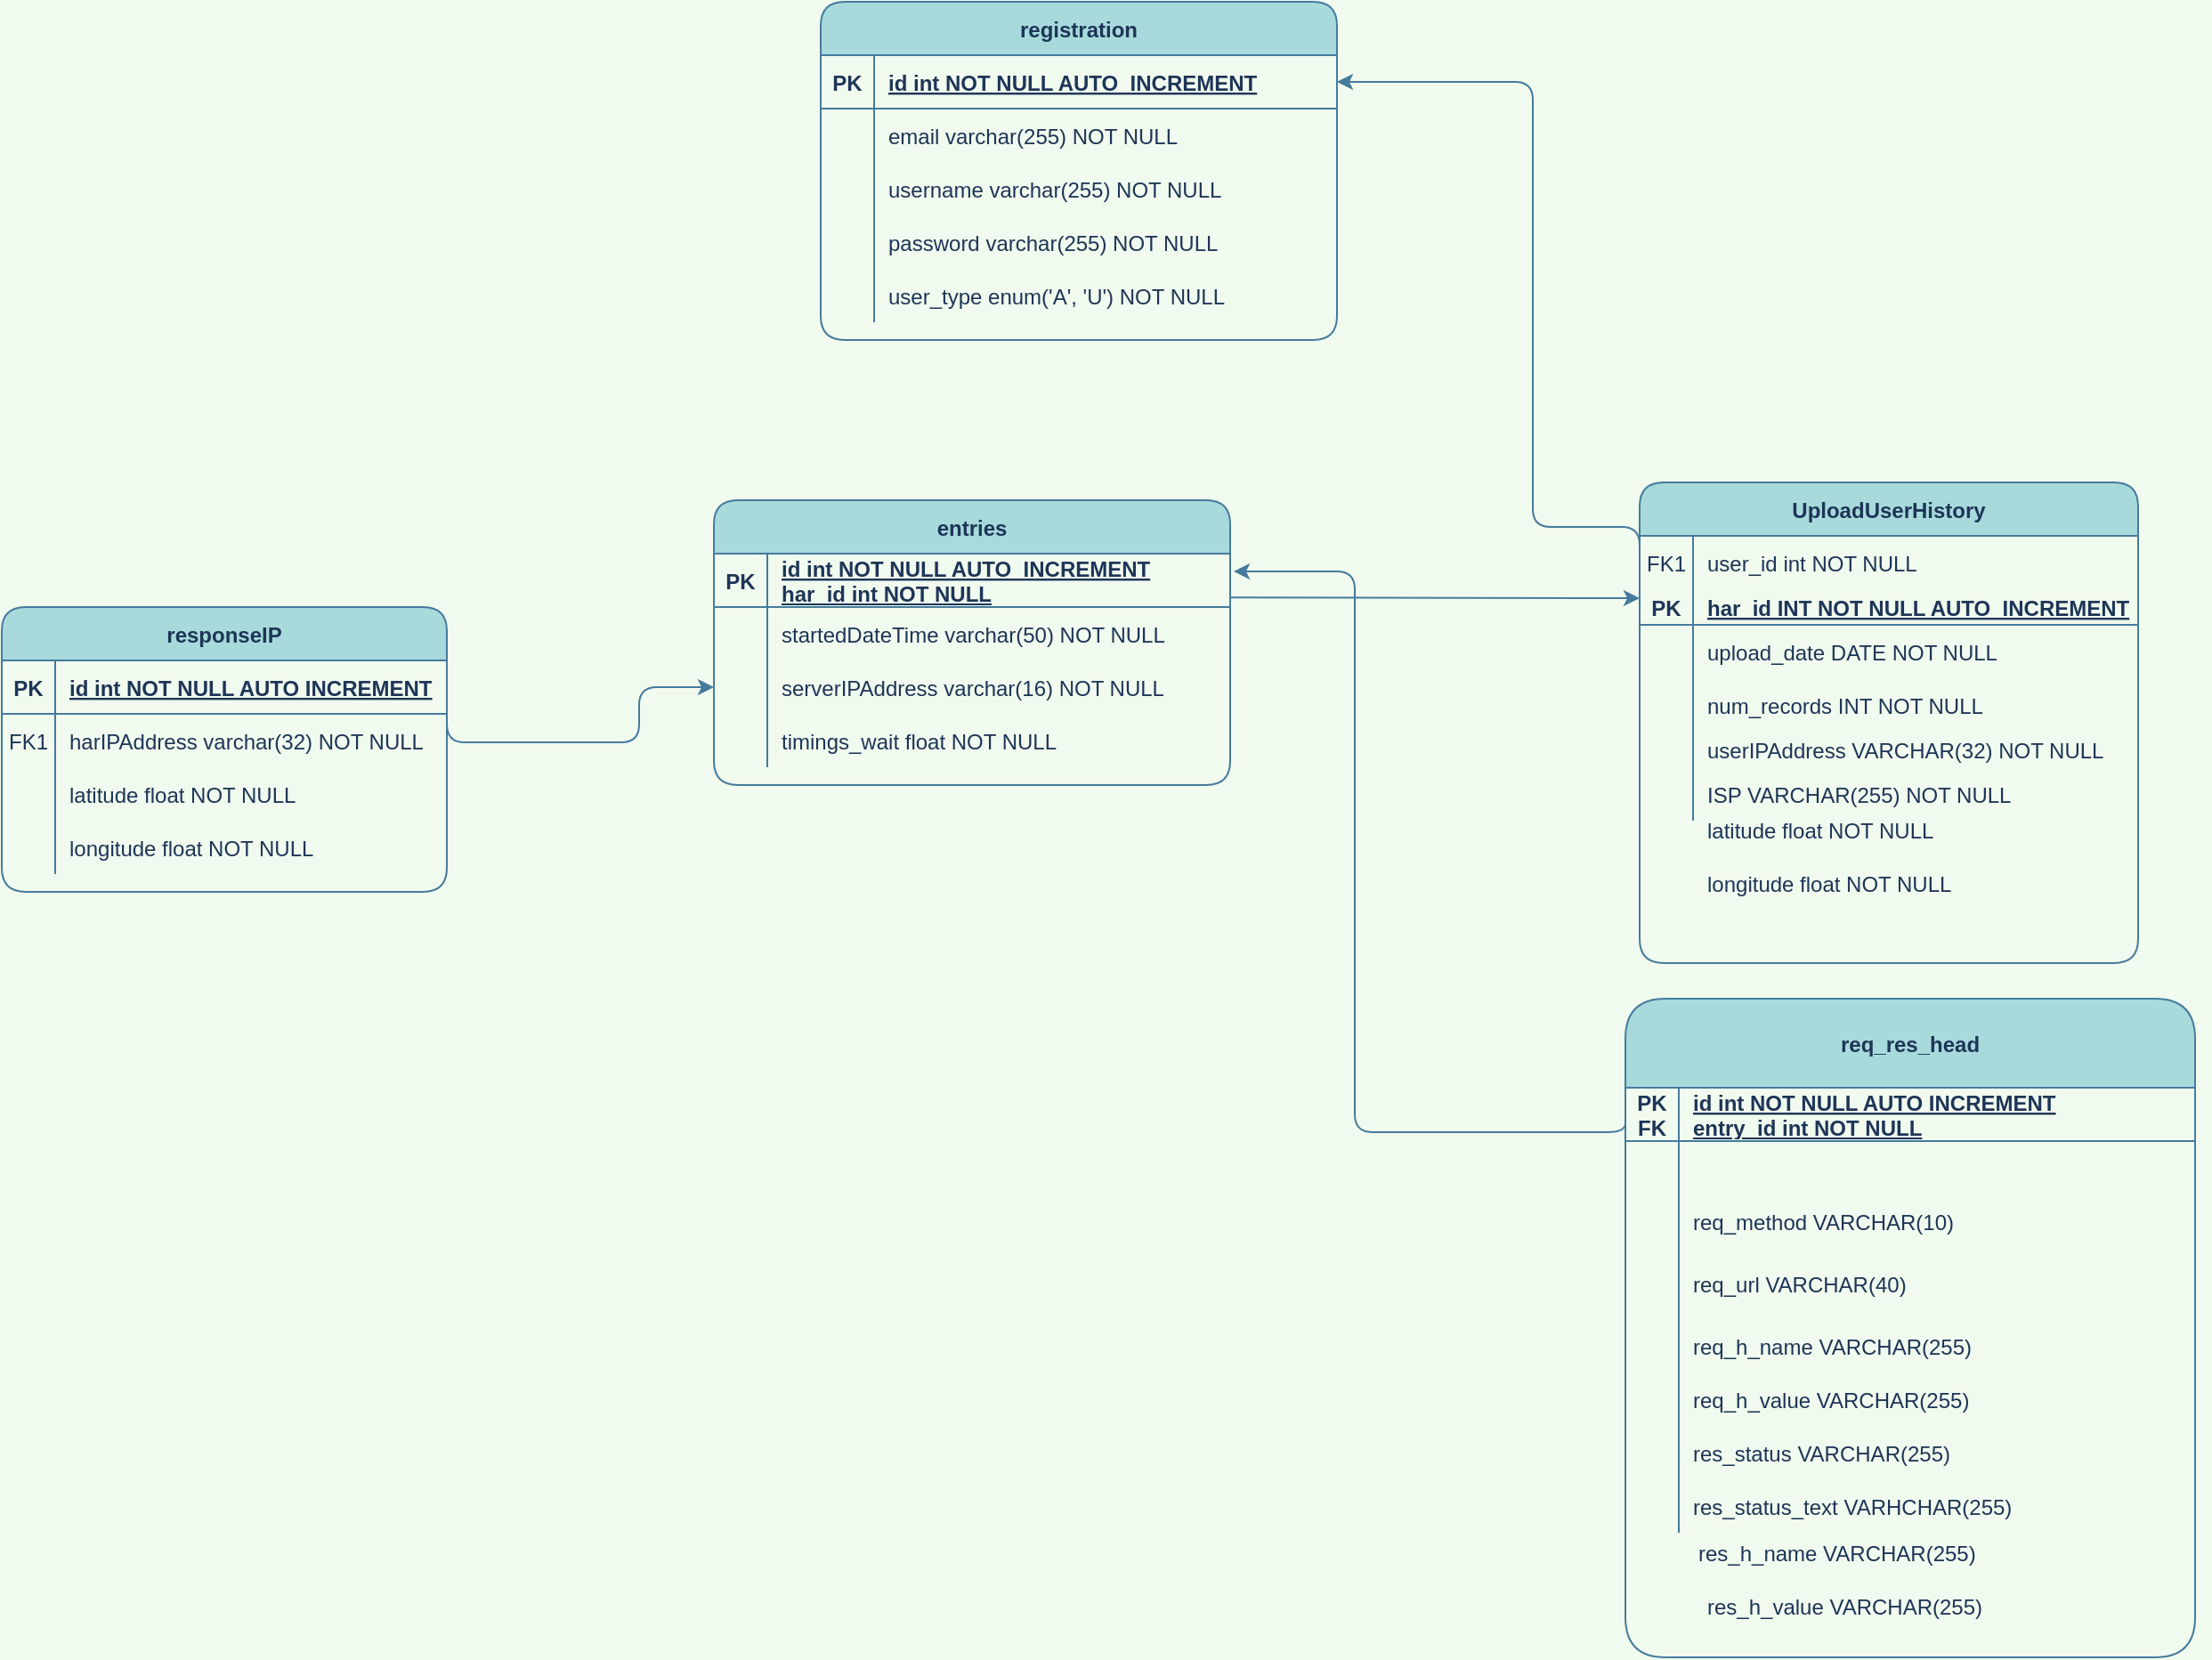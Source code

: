 <mxfile version="13.11.0" type="device"><diagram id="R2lEEEUBdFMjLlhIrx00" name="Page-1"><mxGraphModel dx="2261" dy="1660" grid="1" gridSize="6" guides="1" tooltips="1" connect="1" arrows="1" fold="1" page="0" pageScale="1" pageWidth="850" pageHeight="1100" background="#F1FAEE" math="0" shadow="0" extFonts="Permanent Marker^https://fonts.googleapis.com/css?family=Permanent+Marker"><root><mxCell id="0"/><mxCell id="1" parent="0"/><mxCell id="C-vyLk0tnHw3VtMMgP7b-23" value="entries" style="shape=table;startSize=30;container=1;collapsible=1;childLayout=tableLayout;fixedRows=1;rowLines=0;fontStyle=1;align=center;resizeLast=1;rounded=1;fillColor=#A8DADC;strokeColor=#457B9D;fontColor=#1D3557;" parent="1" vertex="1"><mxGeometry x="-90" y="-250" width="290" height="160" as="geometry"/></mxCell><mxCell id="C-vyLk0tnHw3VtMMgP7b-24" value="" style="shape=partialRectangle;collapsible=0;dropTarget=0;pointerEvents=0;fillColor=none;points=[[0,0.5],[1,0.5]];portConstraint=eastwest;top=0;left=0;right=0;bottom=1;rounded=1;strokeColor=#457B9D;fontColor=#1D3557;" parent="C-vyLk0tnHw3VtMMgP7b-23" vertex="1"><mxGeometry y="30" width="290" height="30" as="geometry"/></mxCell><mxCell id="C-vyLk0tnHw3VtMMgP7b-25" value="PK" style="shape=partialRectangle;overflow=hidden;connectable=0;fillColor=none;top=0;left=0;bottom=0;right=0;fontStyle=1;rounded=1;strokeColor=#457B9D;fontColor=#1D3557;" parent="C-vyLk0tnHw3VtMMgP7b-24" vertex="1"><mxGeometry width="30" height="30" as="geometry"/></mxCell><mxCell id="C-vyLk0tnHw3VtMMgP7b-26" value="id int NOT NULL AUTO_INCREMENT&#10;har_id int NOT NULL" style="shape=partialRectangle;overflow=hidden;connectable=0;fillColor=none;top=0;left=0;bottom=0;right=0;align=left;spacingLeft=6;fontStyle=5;rounded=1;strokeColor=#457B9D;fontColor=#1D3557;" parent="C-vyLk0tnHw3VtMMgP7b-24" vertex="1"><mxGeometry x="30" width="260" height="30" as="geometry"/></mxCell><mxCell id="C-vyLk0tnHw3VtMMgP7b-27" value="" style="shape=partialRectangle;collapsible=0;dropTarget=0;pointerEvents=0;fillColor=none;points=[[0,0.5],[1,0.5]];portConstraint=eastwest;top=0;left=0;right=0;bottom=0;rounded=1;strokeColor=#457B9D;fontColor=#1D3557;" parent="C-vyLk0tnHw3VtMMgP7b-23" vertex="1"><mxGeometry y="60" width="290" height="30" as="geometry"/></mxCell><mxCell id="C-vyLk0tnHw3VtMMgP7b-28" value="" style="shape=partialRectangle;overflow=hidden;connectable=0;fillColor=none;top=0;left=0;bottom=0;right=0;rounded=1;strokeColor=#457B9D;fontColor=#1D3557;" parent="C-vyLk0tnHw3VtMMgP7b-27" vertex="1"><mxGeometry width="30" height="30" as="geometry"/></mxCell><mxCell id="C-vyLk0tnHw3VtMMgP7b-29" value="startedDateTime varchar(50) NOT NULL" style="shape=partialRectangle;overflow=hidden;connectable=0;fillColor=none;top=0;left=0;bottom=0;right=0;align=left;spacingLeft=6;rounded=1;strokeColor=#457B9D;fontColor=#1D3557;" parent="C-vyLk0tnHw3VtMMgP7b-27" vertex="1"><mxGeometry x="30" width="260" height="30" as="geometry"/></mxCell><mxCell id="kjD8MamYDTeLuvU6O8Ev-8" value="" style="shape=partialRectangle;collapsible=0;dropTarget=0;pointerEvents=0;fillColor=none;points=[[0,0.5],[1,0.5]];portConstraint=eastwest;top=0;left=0;right=0;bottom=0;rounded=1;strokeColor=#457B9D;fontColor=#1D3557;" parent="C-vyLk0tnHw3VtMMgP7b-23" vertex="1"><mxGeometry y="90" width="290" height="30" as="geometry"/></mxCell><mxCell id="kjD8MamYDTeLuvU6O8Ev-9" value="" style="shape=partialRectangle;overflow=hidden;connectable=0;fillColor=none;top=0;left=0;bottom=0;right=0;rounded=1;strokeColor=#457B9D;fontColor=#1D3557;" parent="kjD8MamYDTeLuvU6O8Ev-8" vertex="1"><mxGeometry width="30" height="30" as="geometry"/></mxCell><mxCell id="kjD8MamYDTeLuvU6O8Ev-10" value="serverIPAddress varchar(16) NOT NULL" style="shape=partialRectangle;overflow=hidden;connectable=0;fillColor=none;top=0;left=0;bottom=0;right=0;align=left;spacingLeft=6;rounded=1;strokeColor=#457B9D;fontColor=#1D3557;" parent="kjD8MamYDTeLuvU6O8Ev-8" vertex="1"><mxGeometry x="30" width="260" height="30" as="geometry"/></mxCell><mxCell id="kjD8MamYDTeLuvU6O8Ev-11" value="" style="shape=partialRectangle;collapsible=0;dropTarget=0;pointerEvents=0;fillColor=none;points=[[0,0.5],[1,0.5]];portConstraint=eastwest;top=0;left=0;right=0;bottom=0;rounded=1;strokeColor=#457B9D;fontColor=#1D3557;" parent="C-vyLk0tnHw3VtMMgP7b-23" vertex="1"><mxGeometry y="120" width="290" height="30" as="geometry"/></mxCell><mxCell id="kjD8MamYDTeLuvU6O8Ev-12" value="" style="shape=partialRectangle;overflow=hidden;connectable=0;fillColor=none;top=0;left=0;bottom=0;right=0;rounded=1;strokeColor=#457B9D;fontColor=#1D3557;" parent="kjD8MamYDTeLuvU6O8Ev-11" vertex="1"><mxGeometry width="30" height="30" as="geometry"/></mxCell><mxCell id="kjD8MamYDTeLuvU6O8Ev-13" value="timings_wait float NOT NULL" style="shape=partialRectangle;overflow=hidden;connectable=0;fillColor=none;top=0;left=0;bottom=0;right=0;align=left;spacingLeft=6;rounded=1;strokeColor=#457B9D;fontColor=#1D3557;" parent="kjD8MamYDTeLuvU6O8Ev-11" vertex="1"><mxGeometry x="30" width="260" height="30" as="geometry"/></mxCell><mxCell id="kjD8MamYDTeLuvU6O8Ev-1" value="req_res_head" style="shape=table;startSize=50;container=1;collapsible=1;childLayout=tableLayout;fixedRows=1;rowLines=0;fontStyle=1;align=center;resizeLast=1;rounded=1;fillColor=#A8DADC;strokeColor=#457B9D;fontColor=#1D3557;" parent="1" vertex="1"><mxGeometry x="422" y="30" width="320" height="370" as="geometry"/></mxCell><mxCell id="kjD8MamYDTeLuvU6O8Ev-2" value="" style="shape=partialRectangle;collapsible=0;dropTarget=0;pointerEvents=0;fillColor=none;points=[[0,0.5],[1,0.5]];portConstraint=eastwest;top=0;left=0;right=0;bottom=1;rounded=1;strokeColor=#457B9D;fontColor=#1D3557;" parent="kjD8MamYDTeLuvU6O8Ev-1" vertex="1"><mxGeometry y="50" width="320" height="30" as="geometry"/></mxCell><mxCell id="kjD8MamYDTeLuvU6O8Ev-3" value="PK&#10;FK" style="shape=partialRectangle;overflow=hidden;connectable=0;fillColor=none;top=0;left=0;bottom=0;right=0;fontStyle=1;rounded=1;strokeColor=#457B9D;fontColor=#1D3557;" parent="kjD8MamYDTeLuvU6O8Ev-2" vertex="1"><mxGeometry width="30" height="30" as="geometry"/></mxCell><mxCell id="kjD8MamYDTeLuvU6O8Ev-4" value="id int NOT NULL AUTO INCREMENT&#10;entry_id int NOT NULL" style="shape=partialRectangle;overflow=hidden;connectable=0;fillColor=none;top=0;left=0;bottom=0;right=0;align=left;spacingLeft=6;fontStyle=5;rounded=1;strokeColor=#457B9D;fontColor=#1D3557;" parent="kjD8MamYDTeLuvU6O8Ev-2" vertex="1"><mxGeometry x="30" width="290" height="30" as="geometry"/></mxCell><mxCell id="kjD8MamYDTeLuvU6O8Ev-5" value="" style="shape=partialRectangle;collapsible=0;dropTarget=0;pointerEvents=0;fillColor=none;points=[[0,0.5],[1,0.5]];portConstraint=eastwest;top=0;left=0;right=0;bottom=0;rounded=1;strokeColor=#457B9D;fontColor=#1D3557;" parent="kjD8MamYDTeLuvU6O8Ev-1" vertex="1"><mxGeometry y="80" width="320" height="30" as="geometry"/></mxCell><mxCell id="kjD8MamYDTeLuvU6O8Ev-6" value="" style="shape=partialRectangle;overflow=hidden;connectable=0;fillColor=none;top=0;left=0;bottom=0;right=0;rounded=1;strokeColor=#457B9D;fontColor=#1D3557;" parent="kjD8MamYDTeLuvU6O8Ev-5" vertex="1"><mxGeometry width="30" height="30" as="geometry"/></mxCell><mxCell id="kjD8MamYDTeLuvU6O8Ev-7" value="" style="shape=partialRectangle;overflow=hidden;connectable=0;fillColor=none;top=0;left=0;bottom=0;right=0;align=left;spacingLeft=6;rounded=1;strokeColor=#457B9D;fontColor=#1D3557;" parent="kjD8MamYDTeLuvU6O8Ev-5" vertex="1"><mxGeometry x="30" width="290" height="30" as="geometry"/></mxCell><mxCell id="kjD8MamYDTeLuvU6O8Ev-31" value="" style="shape=partialRectangle;collapsible=0;dropTarget=0;pointerEvents=0;fillColor=none;points=[[0,0.5],[1,0.5]];portConstraint=eastwest;top=0;left=0;right=0;bottom=0;rounded=1;strokeColor=#457B9D;fontColor=#1D3557;" parent="kjD8MamYDTeLuvU6O8Ev-1" vertex="1"><mxGeometry y="110" width="320" height="30" as="geometry"/></mxCell><mxCell id="kjD8MamYDTeLuvU6O8Ev-32" value="" style="shape=partialRectangle;overflow=hidden;connectable=0;fillColor=none;top=0;left=0;bottom=0;right=0;rounded=1;strokeColor=#457B9D;fontColor=#1D3557;" parent="kjD8MamYDTeLuvU6O8Ev-31" vertex="1"><mxGeometry width="30" height="30" as="geometry"/></mxCell><mxCell id="kjD8MamYDTeLuvU6O8Ev-33" value="req_method VARCHAR(10)" style="shape=partialRectangle;overflow=hidden;connectable=0;fillColor=none;top=0;left=0;bottom=0;right=0;align=left;spacingLeft=6;rounded=1;strokeColor=#457B9D;fontColor=#1D3557;" parent="kjD8MamYDTeLuvU6O8Ev-31" vertex="1"><mxGeometry x="30" width="290" height="30" as="geometry"/></mxCell><mxCell id="kjD8MamYDTeLuvU6O8Ev-34" value="" style="shape=partialRectangle;collapsible=0;dropTarget=0;pointerEvents=0;fillColor=none;points=[[0,0.5],[1,0.5]];portConstraint=eastwest;top=0;left=0;right=0;bottom=0;rounded=1;strokeColor=#457B9D;fontColor=#1D3557;" parent="kjD8MamYDTeLuvU6O8Ev-1" vertex="1"><mxGeometry y="140" width="320" height="40" as="geometry"/></mxCell><mxCell id="kjD8MamYDTeLuvU6O8Ev-35" value="" style="shape=partialRectangle;overflow=hidden;connectable=0;fillColor=none;top=0;left=0;bottom=0;right=0;rounded=1;strokeColor=#457B9D;fontColor=#1D3557;" parent="kjD8MamYDTeLuvU6O8Ev-34" vertex="1"><mxGeometry width="30" height="40" as="geometry"/></mxCell><mxCell id="kjD8MamYDTeLuvU6O8Ev-36" value="req_url VARCHAR(40) " style="shape=partialRectangle;overflow=hidden;connectable=0;fillColor=none;top=0;left=0;bottom=0;right=0;align=left;spacingLeft=6;rounded=1;strokeColor=#457B9D;fontColor=#1D3557;" parent="kjD8MamYDTeLuvU6O8Ev-34" vertex="1"><mxGeometry x="30" width="290" height="40" as="geometry"/></mxCell><mxCell id="kjD8MamYDTeLuvU6O8Ev-37" value="" style="shape=partialRectangle;collapsible=0;dropTarget=0;pointerEvents=0;fillColor=none;points=[[0,0.5],[1,0.5]];portConstraint=eastwest;top=0;left=0;right=0;bottom=0;rounded=1;strokeColor=#457B9D;fontColor=#1D3557;" parent="kjD8MamYDTeLuvU6O8Ev-1" vertex="1"><mxGeometry y="180" width="320" height="30" as="geometry"/></mxCell><mxCell id="kjD8MamYDTeLuvU6O8Ev-38" value="" style="shape=partialRectangle;overflow=hidden;connectable=0;fillColor=none;top=0;left=0;bottom=0;right=0;rounded=1;strokeColor=#457B9D;fontColor=#1D3557;" parent="kjD8MamYDTeLuvU6O8Ev-37" vertex="1"><mxGeometry width="30" height="30" as="geometry"/></mxCell><mxCell id="kjD8MamYDTeLuvU6O8Ev-39" value="req_h_name VARCHAR(255)" style="shape=partialRectangle;overflow=hidden;connectable=0;fillColor=none;top=0;left=0;bottom=0;right=0;align=left;spacingLeft=6;rounded=1;strokeColor=#457B9D;fontColor=#1D3557;" parent="kjD8MamYDTeLuvU6O8Ev-37" vertex="1"><mxGeometry x="30" width="290" height="30" as="geometry"/></mxCell><mxCell id="kjD8MamYDTeLuvU6O8Ev-40" value="" style="shape=partialRectangle;collapsible=0;dropTarget=0;pointerEvents=0;fillColor=none;points=[[0,0.5],[1,0.5]];portConstraint=eastwest;top=0;left=0;right=0;bottom=0;rounded=1;strokeColor=#457B9D;fontColor=#1D3557;" parent="kjD8MamYDTeLuvU6O8Ev-1" vertex="1"><mxGeometry y="210" width="320" height="30" as="geometry"/></mxCell><mxCell id="kjD8MamYDTeLuvU6O8Ev-41" value="" style="shape=partialRectangle;overflow=hidden;connectable=0;fillColor=none;top=0;left=0;bottom=0;right=0;rounded=1;strokeColor=#457B9D;fontColor=#1D3557;" parent="kjD8MamYDTeLuvU6O8Ev-40" vertex="1"><mxGeometry width="30" height="30" as="geometry"/></mxCell><mxCell id="kjD8MamYDTeLuvU6O8Ev-42" value="req_h_value VARCHAR(255)" style="shape=partialRectangle;overflow=hidden;connectable=0;fillColor=none;top=0;left=0;bottom=0;right=0;align=left;spacingLeft=6;rounded=1;strokeColor=#457B9D;fontColor=#1D3557;" parent="kjD8MamYDTeLuvU6O8Ev-40" vertex="1"><mxGeometry x="30" width="290" height="30" as="geometry"/></mxCell><mxCell id="kjD8MamYDTeLuvU6O8Ev-43" value="" style="shape=partialRectangle;collapsible=0;dropTarget=0;pointerEvents=0;fillColor=none;points=[[0,0.5],[1,0.5]];portConstraint=eastwest;top=0;left=0;right=0;bottom=0;rounded=1;strokeColor=#457B9D;fontColor=#1D3557;" parent="kjD8MamYDTeLuvU6O8Ev-1" vertex="1"><mxGeometry y="240" width="320" height="30" as="geometry"/></mxCell><mxCell id="kjD8MamYDTeLuvU6O8Ev-44" value="" style="shape=partialRectangle;overflow=hidden;connectable=0;fillColor=none;top=0;left=0;bottom=0;right=0;rounded=1;strokeColor=#457B9D;fontColor=#1D3557;" parent="kjD8MamYDTeLuvU6O8Ev-43" vertex="1"><mxGeometry width="30" height="30" as="geometry"/></mxCell><mxCell id="kjD8MamYDTeLuvU6O8Ev-45" value="res_status VARCHAR(255)" style="shape=partialRectangle;overflow=hidden;connectable=0;fillColor=none;top=0;left=0;bottom=0;right=0;align=left;spacingLeft=6;rounded=1;strokeColor=#457B9D;fontColor=#1D3557;" parent="kjD8MamYDTeLuvU6O8Ev-43" vertex="1"><mxGeometry x="30" width="290" height="30" as="geometry"/></mxCell><mxCell id="kjD8MamYDTeLuvU6O8Ev-46" value="" style="shape=partialRectangle;collapsible=0;dropTarget=0;pointerEvents=0;fillColor=none;points=[[0,0.5],[1,0.5]];portConstraint=eastwest;top=0;left=0;right=0;bottom=0;rounded=1;strokeColor=#457B9D;fontColor=#1D3557;" parent="kjD8MamYDTeLuvU6O8Ev-1" vertex="1"><mxGeometry y="270" width="320" height="30" as="geometry"/></mxCell><mxCell id="kjD8MamYDTeLuvU6O8Ev-47" value="" style="shape=partialRectangle;overflow=hidden;connectable=0;fillColor=none;top=0;left=0;bottom=0;right=0;rounded=1;strokeColor=#457B9D;fontColor=#1D3557;" parent="kjD8MamYDTeLuvU6O8Ev-46" vertex="1"><mxGeometry width="30" height="30" as="geometry"/></mxCell><mxCell id="kjD8MamYDTeLuvU6O8Ev-48" value="res_status_text VARHCHAR(255)" style="shape=partialRectangle;overflow=hidden;connectable=0;fillColor=none;top=0;left=0;bottom=0;right=0;align=left;spacingLeft=6;rounded=1;strokeColor=#457B9D;fontColor=#1D3557;" parent="kjD8MamYDTeLuvU6O8Ev-46" vertex="1"><mxGeometry x="30" width="290" height="30" as="geometry"/></mxCell><mxCell id="kjD8MamYDTeLuvU6O8Ev-53" value="registration" style="shape=table;startSize=30;container=1;collapsible=1;childLayout=tableLayout;fixedRows=1;rowLines=0;fontStyle=1;align=center;resizeLast=1;rounded=1;fillColor=#A8DADC;strokeColor=#457B9D;fontColor=#1D3557;" parent="1" vertex="1"><mxGeometry x="-30" y="-530" width="290" height="190" as="geometry"/></mxCell><mxCell id="kjD8MamYDTeLuvU6O8Ev-54" value="" style="shape=partialRectangle;collapsible=0;dropTarget=0;pointerEvents=0;fillColor=none;points=[[0,0.5],[1,0.5]];portConstraint=eastwest;top=0;left=0;right=0;bottom=1;rounded=1;strokeColor=#457B9D;fontColor=#1D3557;" parent="kjD8MamYDTeLuvU6O8Ev-53" vertex="1"><mxGeometry y="30" width="290" height="30" as="geometry"/></mxCell><mxCell id="kjD8MamYDTeLuvU6O8Ev-55" value="PK" style="shape=partialRectangle;overflow=hidden;connectable=0;fillColor=none;top=0;left=0;bottom=0;right=0;fontStyle=1;rounded=1;strokeColor=#457B9D;fontColor=#1D3557;" parent="kjD8MamYDTeLuvU6O8Ev-54" vertex="1"><mxGeometry width="30" height="30" as="geometry"/></mxCell><mxCell id="kjD8MamYDTeLuvU6O8Ev-56" value="id int NOT NULL AUTO_INCREMENT" style="shape=partialRectangle;overflow=hidden;connectable=0;fillColor=none;top=0;left=0;bottom=0;right=0;align=left;spacingLeft=6;fontStyle=5;rounded=1;strokeColor=#457B9D;fontColor=#1D3557;" parent="kjD8MamYDTeLuvU6O8Ev-54" vertex="1"><mxGeometry x="30" width="260" height="30" as="geometry"/></mxCell><mxCell id="kjD8MamYDTeLuvU6O8Ev-57" value="" style="shape=partialRectangle;collapsible=0;dropTarget=0;pointerEvents=0;fillColor=none;points=[[0,0.5],[1,0.5]];portConstraint=eastwest;top=0;left=0;right=0;bottom=0;rounded=1;strokeColor=#457B9D;fontColor=#1D3557;" parent="kjD8MamYDTeLuvU6O8Ev-53" vertex="1"><mxGeometry y="60" width="290" height="30" as="geometry"/></mxCell><mxCell id="kjD8MamYDTeLuvU6O8Ev-58" value="" style="shape=partialRectangle;overflow=hidden;connectable=0;fillColor=none;top=0;left=0;bottom=0;right=0;rounded=1;strokeColor=#457B9D;fontColor=#1D3557;" parent="kjD8MamYDTeLuvU6O8Ev-57" vertex="1"><mxGeometry width="30" height="30" as="geometry"/></mxCell><mxCell id="kjD8MamYDTeLuvU6O8Ev-59" value="email varchar(255) NOT NULL" style="shape=partialRectangle;overflow=hidden;connectable=0;fillColor=none;top=0;left=0;bottom=0;right=0;align=left;spacingLeft=6;rounded=1;strokeColor=#457B9D;fontColor=#1D3557;" parent="kjD8MamYDTeLuvU6O8Ev-57" vertex="1"><mxGeometry x="30" width="260" height="30" as="geometry"/></mxCell><mxCell id="kjD8MamYDTeLuvU6O8Ev-60" value="" style="shape=partialRectangle;collapsible=0;dropTarget=0;pointerEvents=0;fillColor=none;points=[[0,0.5],[1,0.5]];portConstraint=eastwest;top=0;left=0;right=0;bottom=0;rounded=1;strokeColor=#457B9D;fontColor=#1D3557;" parent="kjD8MamYDTeLuvU6O8Ev-53" vertex="1"><mxGeometry y="90" width="290" height="30" as="geometry"/></mxCell><mxCell id="kjD8MamYDTeLuvU6O8Ev-61" value="" style="shape=partialRectangle;overflow=hidden;connectable=0;fillColor=none;top=0;left=0;bottom=0;right=0;rounded=1;strokeColor=#457B9D;fontColor=#1D3557;" parent="kjD8MamYDTeLuvU6O8Ev-60" vertex="1"><mxGeometry width="30" height="30" as="geometry"/></mxCell><mxCell id="kjD8MamYDTeLuvU6O8Ev-62" value="username varchar(255) NOT NULL" style="shape=partialRectangle;overflow=hidden;connectable=0;fillColor=none;top=0;left=0;bottom=0;right=0;align=left;spacingLeft=6;rounded=1;strokeColor=#457B9D;fontColor=#1D3557;" parent="kjD8MamYDTeLuvU6O8Ev-60" vertex="1"><mxGeometry x="30" width="260" height="30" as="geometry"/></mxCell><mxCell id="kjD8MamYDTeLuvU6O8Ev-63" value="" style="shape=partialRectangle;collapsible=0;dropTarget=0;pointerEvents=0;fillColor=none;points=[[0,0.5],[1,0.5]];portConstraint=eastwest;top=0;left=0;right=0;bottom=0;rounded=1;strokeColor=#457B9D;fontColor=#1D3557;" parent="kjD8MamYDTeLuvU6O8Ev-53" vertex="1"><mxGeometry y="120" width="290" height="30" as="geometry"/></mxCell><mxCell id="kjD8MamYDTeLuvU6O8Ev-64" value="" style="shape=partialRectangle;overflow=hidden;connectable=0;fillColor=none;top=0;left=0;bottom=0;right=0;rounded=1;strokeColor=#457B9D;fontColor=#1D3557;" parent="kjD8MamYDTeLuvU6O8Ev-63" vertex="1"><mxGeometry width="30" height="30" as="geometry"/></mxCell><mxCell id="kjD8MamYDTeLuvU6O8Ev-65" value="password varchar(255) NOT NULL" style="shape=partialRectangle;overflow=hidden;connectable=0;fillColor=none;top=0;left=0;bottom=0;right=0;align=left;spacingLeft=6;rounded=1;strokeColor=#457B9D;fontColor=#1D3557;" parent="kjD8MamYDTeLuvU6O8Ev-63" vertex="1"><mxGeometry x="30" width="260" height="30" as="geometry"/></mxCell><mxCell id="5nTNiObubxxnUKi7ubLe-26" value="" style="shape=partialRectangle;collapsible=0;dropTarget=0;pointerEvents=0;fillColor=none;points=[[0,0.5],[1,0.5]];portConstraint=eastwest;top=0;left=0;right=0;bottom=0;rounded=1;strokeColor=#457B9D;fontColor=#1D3557;" parent="kjD8MamYDTeLuvU6O8Ev-53" vertex="1"><mxGeometry y="150" width="290" height="30" as="geometry"/></mxCell><mxCell id="5nTNiObubxxnUKi7ubLe-27" value="" style="shape=partialRectangle;overflow=hidden;connectable=0;fillColor=none;top=0;left=0;bottom=0;right=0;rounded=1;strokeColor=#457B9D;fontColor=#1D3557;" parent="5nTNiObubxxnUKi7ubLe-26" vertex="1"><mxGeometry width="30" height="30" as="geometry"/></mxCell><mxCell id="5nTNiObubxxnUKi7ubLe-28" value="user_type enum('A', 'U') NOT NULL" style="shape=partialRectangle;overflow=hidden;connectable=0;fillColor=none;top=0;left=0;bottom=0;right=0;align=left;spacingLeft=6;rounded=1;strokeColor=#457B9D;fontColor=#1D3557;" parent="5nTNiObubxxnUKi7ubLe-26" vertex="1"><mxGeometry x="30" width="260" height="30" as="geometry"/></mxCell><mxCell id="5nTNiObubxxnUKi7ubLe-32" value="UploadUserHistory" style="shape=table;startSize=30;container=1;collapsible=1;childLayout=tableLayout;fixedRows=1;rowLines=0;fontStyle=1;align=center;resizeLast=1;rounded=1;fillColor=#A8DADC;strokeColor=#457B9D;fontColor=#1D3557;" parent="1" vertex="1"><mxGeometry x="430" y="-260" width="280" height="270" as="geometry"/></mxCell><mxCell id="5nTNiObubxxnUKi7ubLe-48" value="" style="shape=partialRectangle;collapsible=0;dropTarget=0;pointerEvents=0;fillColor=none;points=[[0,0.5],[1,0.5]];portConstraint=eastwest;top=0;left=0;right=0;bottom=0;rounded=1;strokeColor=#457B9D;fontColor=#1D3557;" parent="5nTNiObubxxnUKi7ubLe-32" vertex="1"><mxGeometry y="30" width="280" height="30" as="geometry"/></mxCell><mxCell id="5nTNiObubxxnUKi7ubLe-49" value="FK1" style="shape=partialRectangle;overflow=hidden;connectable=0;fillColor=none;top=0;left=0;bottom=0;right=0;rounded=1;strokeColor=#457B9D;fontColor=#1D3557;" parent="5nTNiObubxxnUKi7ubLe-48" vertex="1"><mxGeometry width="30" height="30" as="geometry"/></mxCell><mxCell id="5nTNiObubxxnUKi7ubLe-50" value="user_id int NOT NULL " style="shape=partialRectangle;overflow=hidden;connectable=0;fillColor=none;top=0;left=0;bottom=0;right=0;align=left;spacingLeft=6;rounded=1;strokeColor=#457B9D;fontColor=#1D3557;" parent="5nTNiObubxxnUKi7ubLe-48" vertex="1"><mxGeometry x="30" width="250" height="30" as="geometry"/></mxCell><mxCell id="Cwgaqz-3_9MlTBfjVB_b-6" value="" style="shape=partialRectangle;collapsible=0;dropTarget=0;pointerEvents=0;fillColor=none;points=[[0,0.5],[1,0.5]];portConstraint=eastwest;top=0;left=0;right=0;bottom=1;rounded=1;strokeColor=#457B9D;fontColor=#1D3557;" parent="5nTNiObubxxnUKi7ubLe-32" vertex="1"><mxGeometry y="60" width="280" height="20" as="geometry"/></mxCell><mxCell id="Cwgaqz-3_9MlTBfjVB_b-7" value="PK" style="shape=partialRectangle;overflow=hidden;connectable=0;fillColor=none;top=0;left=0;bottom=0;right=0;fontStyle=1;rounded=1;strokeColor=#457B9D;fontColor=#1D3557;" parent="Cwgaqz-3_9MlTBfjVB_b-6" vertex="1"><mxGeometry width="30" height="20" as="geometry"/></mxCell><mxCell id="Cwgaqz-3_9MlTBfjVB_b-8" value="har_id INT NOT NULL AUTO_INCREMENT" style="shape=partialRectangle;overflow=hidden;connectable=0;fillColor=none;top=0;left=0;bottom=0;right=0;align=left;spacingLeft=6;fontStyle=5;rounded=1;strokeColor=#457B9D;fontColor=#1D3557;" parent="Cwgaqz-3_9MlTBfjVB_b-6" vertex="1"><mxGeometry x="30" width="250" height="20" as="geometry"/></mxCell><mxCell id="5nTNiObubxxnUKi7ubLe-39" value="" style="shape=partialRectangle;collapsible=0;dropTarget=0;pointerEvents=0;fillColor=none;points=[[0,0.5],[1,0.5]];portConstraint=eastwest;top=0;left=0;right=0;bottom=0;rounded=1;strokeColor=#457B9D;fontColor=#1D3557;" parent="5nTNiObubxxnUKi7ubLe-32" vertex="1"><mxGeometry y="80" width="280" height="30" as="geometry"/></mxCell><mxCell id="5nTNiObubxxnUKi7ubLe-40" value="" style="shape=partialRectangle;overflow=hidden;connectable=0;fillColor=none;top=0;left=0;bottom=0;right=0;rounded=1;strokeColor=#457B9D;fontColor=#1D3557;" parent="5nTNiObubxxnUKi7ubLe-39" vertex="1"><mxGeometry width="30" height="30" as="geometry"/></mxCell><mxCell id="5nTNiObubxxnUKi7ubLe-41" value="upload_date DATE NOT NULL" style="shape=partialRectangle;overflow=hidden;connectable=0;fillColor=none;top=0;left=0;bottom=0;right=0;align=left;spacingLeft=6;rounded=1;strokeColor=#457B9D;fontColor=#1D3557;" parent="5nTNiObubxxnUKi7ubLe-39" vertex="1"><mxGeometry x="30" width="250" height="30" as="geometry"/></mxCell><mxCell id="5nTNiObubxxnUKi7ubLe-42" value="" style="shape=partialRectangle;collapsible=0;dropTarget=0;pointerEvents=0;fillColor=none;points=[[0,0.5],[1,0.5]];portConstraint=eastwest;top=0;left=0;right=0;bottom=0;rounded=1;strokeColor=#457B9D;fontColor=#1D3557;" parent="5nTNiObubxxnUKi7ubLe-32" vertex="1"><mxGeometry y="110" width="280" height="30" as="geometry"/></mxCell><mxCell id="5nTNiObubxxnUKi7ubLe-43" value="" style="shape=partialRectangle;overflow=hidden;connectable=0;fillColor=none;top=0;left=0;bottom=0;right=0;rounded=1;strokeColor=#457B9D;fontColor=#1D3557;" parent="5nTNiObubxxnUKi7ubLe-42" vertex="1"><mxGeometry width="30" height="30" as="geometry"/></mxCell><mxCell id="5nTNiObubxxnUKi7ubLe-44" value="num_records INT NOT NULL" style="shape=partialRectangle;overflow=hidden;connectable=0;fillColor=none;top=0;left=0;bottom=0;right=0;align=left;spacingLeft=6;rounded=1;strokeColor=#457B9D;fontColor=#1D3557;" parent="5nTNiObubxxnUKi7ubLe-42" vertex="1"><mxGeometry x="30" width="250" height="30" as="geometry"/></mxCell><mxCell id="5nTNiObubxxnUKi7ubLe-45" value="" style="shape=partialRectangle;collapsible=0;dropTarget=0;pointerEvents=0;fillColor=none;points=[[0,0.5],[1,0.5]];portConstraint=eastwest;top=0;left=0;right=0;bottom=0;rounded=1;strokeColor=#457B9D;fontColor=#1D3557;" parent="5nTNiObubxxnUKi7ubLe-32" vertex="1"><mxGeometry y="140" width="280" height="20" as="geometry"/></mxCell><mxCell id="5nTNiObubxxnUKi7ubLe-46" value="" style="shape=partialRectangle;overflow=hidden;connectable=0;fillColor=none;top=0;left=0;bottom=0;right=0;rounded=1;strokeColor=#457B9D;fontColor=#1D3557;" parent="5nTNiObubxxnUKi7ubLe-45" vertex="1"><mxGeometry width="30" height="20" as="geometry"/></mxCell><mxCell id="5nTNiObubxxnUKi7ubLe-47" value="userIPAddress VARCHAR(32) NOT NULL" style="shape=partialRectangle;overflow=hidden;connectable=0;fillColor=none;top=0;left=0;bottom=0;right=0;align=left;spacingLeft=6;rounded=1;strokeColor=#457B9D;fontColor=#1D3557;" parent="5nTNiObubxxnUKi7ubLe-45" vertex="1"><mxGeometry x="30" width="250" height="20" as="geometry"/></mxCell><mxCell id="5nTNiObubxxnUKi7ubLe-36" value="" style="shape=partialRectangle;collapsible=0;dropTarget=0;pointerEvents=0;fillColor=none;points=[[0,0.5],[1,0.5]];portConstraint=eastwest;top=0;left=0;right=0;bottom=0;rounded=1;strokeColor=#457B9D;fontColor=#1D3557;" parent="5nTNiObubxxnUKi7ubLe-32" vertex="1"><mxGeometry y="160" width="280" height="30" as="geometry"/></mxCell><mxCell id="5nTNiObubxxnUKi7ubLe-37" value="" style="shape=partialRectangle;overflow=hidden;connectable=0;fillColor=none;top=0;left=0;bottom=0;right=0;rounded=1;strokeColor=#457B9D;fontColor=#1D3557;" parent="5nTNiObubxxnUKi7ubLe-36" vertex="1"><mxGeometry width="30" height="30" as="geometry"/></mxCell><mxCell id="5nTNiObubxxnUKi7ubLe-38" value="ISP VARCHAR(255) NOT NULL" style="shape=partialRectangle;overflow=hidden;connectable=0;fillColor=none;top=0;left=0;bottom=0;right=0;align=left;spacingLeft=6;rounded=1;strokeColor=#457B9D;fontColor=#1D3557;" parent="5nTNiObubxxnUKi7ubLe-36" vertex="1"><mxGeometry x="30" width="250" height="30" as="geometry"/></mxCell><mxCell id="5nTNiObubxxnUKi7ubLe-52" value="responseIP" style="shape=table;startSize=30;container=1;collapsible=1;childLayout=tableLayout;fixedRows=1;rowLines=0;fontStyle=1;align=center;resizeLast=1;rounded=1;fillColor=#A8DADC;strokeColor=#457B9D;fontColor=#1D3557;" parent="1" vertex="1"><mxGeometry x="-490" y="-190" width="250" height="160" as="geometry"/></mxCell><mxCell id="5nTNiObubxxnUKi7ubLe-53" value="" style="shape=partialRectangle;collapsible=0;dropTarget=0;pointerEvents=0;fillColor=none;points=[[0,0.5],[1,0.5]];portConstraint=eastwest;top=0;left=0;right=0;bottom=1;rounded=1;strokeColor=#457B9D;fontColor=#1D3557;" parent="5nTNiObubxxnUKi7ubLe-52" vertex="1"><mxGeometry y="30" width="250" height="30" as="geometry"/></mxCell><mxCell id="5nTNiObubxxnUKi7ubLe-54" value="PK" style="shape=partialRectangle;overflow=hidden;connectable=0;fillColor=none;top=0;left=0;bottom=0;right=0;fontStyle=1;rounded=1;strokeColor=#457B9D;fontColor=#1D3557;" parent="5nTNiObubxxnUKi7ubLe-53" vertex="1"><mxGeometry width="30" height="30" as="geometry"/></mxCell><mxCell id="5nTNiObubxxnUKi7ubLe-55" value="id int NOT NULL AUTO INCREMENT" style="shape=partialRectangle;overflow=hidden;connectable=0;fillColor=none;top=0;left=0;bottom=0;right=0;align=left;spacingLeft=6;fontStyle=5;rounded=1;strokeColor=#457B9D;fontColor=#1D3557;" parent="5nTNiObubxxnUKi7ubLe-53" vertex="1"><mxGeometry x="30" width="220" height="30" as="geometry"/></mxCell><mxCell id="5nTNiObubxxnUKi7ubLe-56" value="" style="shape=partialRectangle;collapsible=0;dropTarget=0;pointerEvents=0;fillColor=none;points=[[0,0.5],[1,0.5]];portConstraint=eastwest;top=0;left=0;right=0;bottom=0;rounded=1;strokeColor=#457B9D;fontColor=#1D3557;" parent="5nTNiObubxxnUKi7ubLe-52" vertex="1"><mxGeometry y="60" width="250" height="30" as="geometry"/></mxCell><mxCell id="5nTNiObubxxnUKi7ubLe-57" value="FK1" style="shape=partialRectangle;overflow=hidden;connectable=0;fillColor=none;top=0;left=0;bottom=0;right=0;rounded=1;strokeColor=#457B9D;fontColor=#1D3557;" parent="5nTNiObubxxnUKi7ubLe-56" vertex="1"><mxGeometry width="30" height="30" as="geometry"/></mxCell><mxCell id="5nTNiObubxxnUKi7ubLe-58" value="harIPAddress varchar(32) NOT NULL" style="shape=partialRectangle;overflow=hidden;connectable=0;fillColor=none;top=0;left=0;bottom=0;right=0;align=left;spacingLeft=6;rounded=1;strokeColor=#457B9D;fontColor=#1D3557;" parent="5nTNiObubxxnUKi7ubLe-56" vertex="1"><mxGeometry x="30" width="220" height="30" as="geometry"/></mxCell><mxCell id="5nTNiObubxxnUKi7ubLe-62" value="" style="shape=partialRectangle;collapsible=0;dropTarget=0;pointerEvents=0;fillColor=none;points=[[0,0.5],[1,0.5]];portConstraint=eastwest;top=0;left=0;right=0;bottom=0;rounded=1;strokeColor=#457B9D;fontColor=#1D3557;" parent="5nTNiObubxxnUKi7ubLe-52" vertex="1"><mxGeometry y="90" width="250" height="30" as="geometry"/></mxCell><mxCell id="5nTNiObubxxnUKi7ubLe-63" value="" style="shape=partialRectangle;overflow=hidden;connectable=0;fillColor=none;top=0;left=0;bottom=0;right=0;rounded=1;strokeColor=#457B9D;fontColor=#1D3557;" parent="5nTNiObubxxnUKi7ubLe-62" vertex="1"><mxGeometry width="30" height="30" as="geometry"/></mxCell><mxCell id="5nTNiObubxxnUKi7ubLe-64" value="latitude float NOT NULL" style="shape=partialRectangle;overflow=hidden;connectable=0;fillColor=none;top=0;left=0;bottom=0;right=0;align=left;spacingLeft=6;rounded=1;strokeColor=#457B9D;fontColor=#1D3557;" parent="5nTNiObubxxnUKi7ubLe-62" vertex="1"><mxGeometry x="30" width="220" height="30" as="geometry"/></mxCell><mxCell id="5nTNiObubxxnUKi7ubLe-65" value="" style="shape=partialRectangle;collapsible=0;dropTarget=0;pointerEvents=0;fillColor=none;points=[[0,0.5],[1,0.5]];portConstraint=eastwest;top=0;left=0;right=0;bottom=0;rounded=1;strokeColor=#457B9D;fontColor=#1D3557;" parent="5nTNiObubxxnUKi7ubLe-52" vertex="1"><mxGeometry y="120" width="250" height="30" as="geometry"/></mxCell><mxCell id="5nTNiObubxxnUKi7ubLe-66" value="" style="shape=partialRectangle;overflow=hidden;connectable=0;fillColor=none;top=0;left=0;bottom=0;right=0;rounded=1;strokeColor=#457B9D;fontColor=#1D3557;" parent="5nTNiObubxxnUKi7ubLe-65" vertex="1"><mxGeometry width="30" height="30" as="geometry"/></mxCell><mxCell id="5nTNiObubxxnUKi7ubLe-67" value="longitude float NOT NULL" style="shape=partialRectangle;overflow=hidden;connectable=0;fillColor=none;top=0;left=0;bottom=0;right=0;align=left;spacingLeft=6;rounded=1;strokeColor=#457B9D;fontColor=#1D3557;" parent="5nTNiObubxxnUKi7ubLe-65" vertex="1"><mxGeometry x="30" width="220" height="30" as="geometry"/></mxCell><mxCell id="a__zO6i0fWBcmJbRVzRg-3" style="edgeStyle=orthogonalEdgeStyle;orthogonalLoop=1;jettySize=auto;html=1;exitX=1;exitY=0.82;exitDx=0;exitDy=0;exitPerimeter=0;strokeColor=#457B9D;fontColor=#1D3557;labelBackgroundColor=#F1FAEE;" parent="1" source="C-vyLk0tnHw3VtMMgP7b-24" edge="1"><mxGeometry relative="1" as="geometry"><mxPoint x="310" y="-200" as="sourcePoint"/><mxPoint x="430" y="-195" as="targetPoint"/><Array as="points"><mxPoint x="430" y="-195"/></Array></mxGeometry></mxCell><mxCell id="a__zO6i0fWBcmJbRVzRg-4" style="edgeStyle=orthogonalEdgeStyle;orthogonalLoop=1;jettySize=auto;html=1;exitX=0;exitY=0.5;exitDx=0;exitDy=0;strokeColor=#457B9D;fontColor=#1D3557;labelBackgroundColor=#F1FAEE;" parent="1" source="5nTNiObubxxnUKi7ubLe-48" edge="1"><mxGeometry relative="1" as="geometry"><mxPoint x="260" y="-485" as="targetPoint"/><Array as="points"><mxPoint x="370" y="-235"/><mxPoint x="370" y="-485"/></Array></mxGeometry></mxCell><mxCell id="a__zO6i0fWBcmJbRVzRg-15" style="edgeStyle=orthogonalEdgeStyle;orthogonalLoop=1;jettySize=auto;html=1;exitX=0;exitY=0.5;exitDx=0;exitDy=0;strokeColor=#457B9D;fontColor=#1D3557;labelBackgroundColor=#F1FAEE;" parent="1" source="kjD8MamYDTeLuvU6O8Ev-2" edge="1"><mxGeometry relative="1" as="geometry"><mxPoint x="400" y="180" as="sourcePoint"/><mxPoint x="202" y="-210" as="targetPoint"/><Array as="points"><mxPoint x="270" y="105"/><mxPoint x="270" y="-210"/></Array></mxGeometry></mxCell><mxCell id="Cwgaqz-3_9MlTBfjVB_b-1" value="latitude float NOT NULL" style="shape=partialRectangle;overflow=hidden;connectable=0;fillColor=none;top=0;left=0;bottom=0;right=0;align=left;spacingLeft=6;rounded=1;strokeColor=#457B9D;fontColor=#1D3557;" parent="1" vertex="1"><mxGeometry x="460" y="-80" width="240" height="30" as="geometry"/></mxCell><mxCell id="Cwgaqz-3_9MlTBfjVB_b-3" value="longitude float NOT NULL" style="shape=partialRectangle;overflow=hidden;connectable=0;fillColor=none;top=0;left=0;bottom=0;right=0;align=left;spacingLeft=6;rounded=1;strokeColor=#457B9D;fontColor=#1D3557;" parent="1" vertex="1"><mxGeometry x="460" y="-50" width="220" height="30" as="geometry"/></mxCell><mxCell id="a__zO6i0fWBcmJbRVzRg-12" style="edgeStyle=orthogonalEdgeStyle;orthogonalLoop=1;jettySize=auto;html=1;entryX=0;entryY=0.5;entryDx=0;entryDy=0;exitX=1;exitY=0.5;exitDx=0;exitDy=0;strokeColor=#457B9D;fontColor=#1D3557;labelBackgroundColor=#F1FAEE;" parent="1" source="5nTNiObubxxnUKi7ubLe-53" target="kjD8MamYDTeLuvU6O8Ev-8" edge="1"><mxGeometry relative="1" as="geometry"><mxPoint x="-210" y="-190" as="sourcePoint"/><mxPoint x="-170" y="-150" as="targetPoint"/><Array as="points"><mxPoint x="-240" y="-114"/><mxPoint x="-132" y="-114"/><mxPoint x="-132" y="-145"/></Array></mxGeometry></mxCell><mxCell id="Cwgaqz-3_9MlTBfjVB_b-12" value="res_h_name VARCHAR(255)" style="shape=partialRectangle;overflow=hidden;connectable=0;fillColor=none;top=0;left=0;bottom=0;right=0;align=left;spacingLeft=6;rounded=1;strokeColor=#457B9D;fontColor=#1D3557;" parent="1" vertex="1"><mxGeometry x="455" y="326" width="290" height="30" as="geometry"/></mxCell><mxCell id="Cwgaqz-3_9MlTBfjVB_b-13" value="res_h_value VARCHAR(255)" style="shape=partialRectangle;overflow=hidden;connectable=0;fillColor=none;top=0;left=0;bottom=0;right=0;align=left;spacingLeft=6;rounded=1;strokeColor=#457B9D;fontColor=#1D3557;" parent="1" vertex="1"><mxGeometry x="460" y="356" width="290" height="30" as="geometry"/></mxCell></root></mxGraphModel></diagram></mxfile>